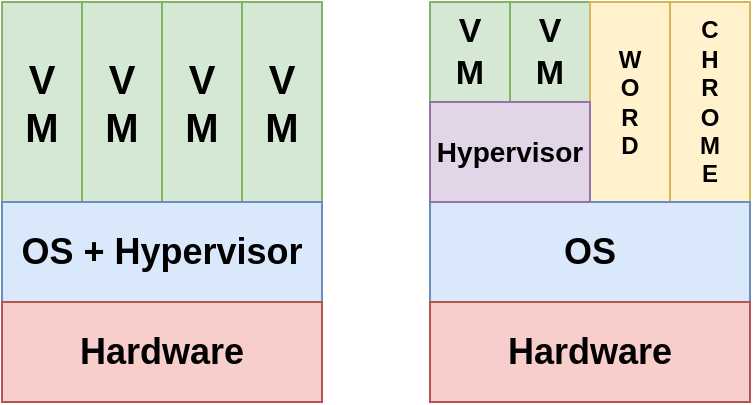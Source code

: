 <mxfile version="22.0.2" type="device">
  <diagram name="Page-1" id="6ugYEjoZdk8zQfkswFeW">
    <mxGraphModel dx="2074" dy="1196" grid="1" gridSize="10" guides="1" tooltips="1" connect="1" arrows="1" fold="1" page="1" pageScale="1" pageWidth="827" pageHeight="1169" math="0" shadow="0">
      <root>
        <mxCell id="0" />
        <mxCell id="1" parent="0" />
        <mxCell id="axoX5nLjKLJ5lcDH4ryV-1" value="" style="rounded=0;whiteSpace=wrap;html=1;" vertex="1" parent="1">
          <mxGeometry x="40" y="120" width="160" height="200" as="geometry" />
        </mxCell>
        <mxCell id="axoX5nLjKLJ5lcDH4ryV-2" value="" style="endArrow=none;html=1;rounded=0;entryX=0;entryY=0.75;entryDx=0;entryDy=0;exitX=1;exitY=0.75;exitDx=0;exitDy=0;" edge="1" parent="1" source="axoX5nLjKLJ5lcDH4ryV-1" target="axoX5nLjKLJ5lcDH4ryV-1">
          <mxGeometry width="50" height="50" relative="1" as="geometry">
            <mxPoint x="-100" y="320" as="sourcePoint" />
            <mxPoint x="-50" y="270" as="targetPoint" />
          </mxGeometry>
        </mxCell>
        <mxCell id="axoX5nLjKLJ5lcDH4ryV-3" value="" style="endArrow=none;html=1;rounded=0;entryX=0;entryY=0.75;entryDx=0;entryDy=0;exitX=1;exitY=0.75;exitDx=0;exitDy=0;" edge="1" parent="1">
          <mxGeometry width="50" height="50" relative="1" as="geometry">
            <mxPoint x="200" y="219.5" as="sourcePoint" />
            <mxPoint x="40" y="219.5" as="targetPoint" />
          </mxGeometry>
        </mxCell>
        <mxCell id="axoX5nLjKLJ5lcDH4ryV-4" value="" style="endArrow=none;html=1;rounded=0;entryX=0.25;entryY=0;entryDx=0;entryDy=0;" edge="1" parent="1" target="axoX5nLjKLJ5lcDH4ryV-1">
          <mxGeometry width="50" height="50" relative="1" as="geometry">
            <mxPoint x="80" y="220" as="sourcePoint" />
            <mxPoint x="-100" y="180" as="targetPoint" />
          </mxGeometry>
        </mxCell>
        <mxCell id="axoX5nLjKLJ5lcDH4ryV-5" value="" style="endArrow=none;html=1;rounded=0;entryX=0.25;entryY=0;entryDx=0;entryDy=0;" edge="1" parent="1">
          <mxGeometry width="50" height="50" relative="1" as="geometry">
            <mxPoint x="119.9" y="220" as="sourcePoint" />
            <mxPoint x="119.9" y="120" as="targetPoint" />
          </mxGeometry>
        </mxCell>
        <mxCell id="axoX5nLjKLJ5lcDH4ryV-6" value="" style="endArrow=none;html=1;rounded=0;entryX=0.25;entryY=0;entryDx=0;entryDy=0;" edge="1" parent="1">
          <mxGeometry width="50" height="50" relative="1" as="geometry">
            <mxPoint x="160" y="220" as="sourcePoint" />
            <mxPoint x="160" y="120" as="targetPoint" />
          </mxGeometry>
        </mxCell>
        <mxCell id="axoX5nLjKLJ5lcDH4ryV-7" value="&lt;b style=&quot;font-size: 20px;&quot;&gt;V&lt;br&gt;M&lt;/b&gt;" style="text;html=1;strokeColor=#82b366;fillColor=#d5e8d4;align=center;verticalAlign=middle;whiteSpace=wrap;rounded=0;direction=south;rotation=0;spacing=2;spacingTop=0;horizontal=1;" vertex="1" parent="1">
          <mxGeometry x="40" y="120" width="40" height="100" as="geometry" />
        </mxCell>
        <mxCell id="axoX5nLjKLJ5lcDH4ryV-8" value="&lt;b style=&quot;font-size: 20px;&quot;&gt;V&lt;br&gt;M&lt;/b&gt;" style="text;html=1;strokeColor=#82b366;fillColor=#d5e8d4;align=center;verticalAlign=middle;whiteSpace=wrap;rounded=0;direction=south;rotation=0;spacing=2;spacingTop=0;horizontal=1;" vertex="1" parent="1">
          <mxGeometry x="80" y="120" width="40" height="100" as="geometry" />
        </mxCell>
        <mxCell id="axoX5nLjKLJ5lcDH4ryV-9" value="&lt;b style=&quot;font-size: 20px;&quot;&gt;V&lt;br&gt;M&lt;/b&gt;" style="text;html=1;strokeColor=#82b366;fillColor=#d5e8d4;align=center;verticalAlign=middle;whiteSpace=wrap;rounded=0;direction=south;rotation=0;spacing=2;spacingTop=0;horizontal=1;" vertex="1" parent="1">
          <mxGeometry x="120" y="120" width="40" height="100" as="geometry" />
        </mxCell>
        <mxCell id="axoX5nLjKLJ5lcDH4ryV-10" value="&lt;b style=&quot;font-size: 20px;&quot;&gt;V&lt;br&gt;M&lt;/b&gt;" style="text;html=1;strokeColor=#82b366;fillColor=#d5e8d4;align=center;verticalAlign=middle;whiteSpace=wrap;rounded=0;direction=south;rotation=0;spacing=2;spacingTop=0;horizontal=1;" vertex="1" parent="1">
          <mxGeometry x="160" y="120" width="40" height="100" as="geometry" />
        </mxCell>
        <mxCell id="axoX5nLjKLJ5lcDH4ryV-12" value="&lt;b&gt;&lt;font style=&quot;font-size: 18px;&quot;&gt;OS + Hypervisor&lt;/font&gt;&lt;/b&gt;" style="text;html=1;strokeColor=#6c8ebf;fillColor=#dae8fc;align=center;verticalAlign=middle;whiteSpace=wrap;rounded=0;" vertex="1" parent="1">
          <mxGeometry x="40" y="220" width="160" height="50" as="geometry" />
        </mxCell>
        <mxCell id="axoX5nLjKLJ5lcDH4ryV-13" value="&lt;b&gt;&lt;font style=&quot;font-size: 18px;&quot;&gt;Hardware&lt;/font&gt;&lt;/b&gt;" style="text;html=1;strokeColor=#b85450;fillColor=#f8cecc;align=center;verticalAlign=middle;whiteSpace=wrap;rounded=0;" vertex="1" parent="1">
          <mxGeometry x="40" y="270" width="160" height="50" as="geometry" />
        </mxCell>
        <mxCell id="axoX5nLjKLJ5lcDH4ryV-14" value="" style="rounded=0;whiteSpace=wrap;html=1;" vertex="1" parent="1">
          <mxGeometry x="254" y="120" width="160" height="200" as="geometry" />
        </mxCell>
        <mxCell id="axoX5nLjKLJ5lcDH4ryV-15" value="" style="endArrow=none;html=1;rounded=0;entryX=0;entryY=0.75;entryDx=0;entryDy=0;exitX=1;exitY=0.75;exitDx=0;exitDy=0;" edge="1" parent="1" source="axoX5nLjKLJ5lcDH4ryV-14" target="axoX5nLjKLJ5lcDH4ryV-14">
          <mxGeometry width="50" height="50" relative="1" as="geometry">
            <mxPoint x="114" y="320" as="sourcePoint" />
            <mxPoint x="164" y="270" as="targetPoint" />
          </mxGeometry>
        </mxCell>
        <mxCell id="axoX5nLjKLJ5lcDH4ryV-16" value="" style="endArrow=none;html=1;rounded=0;entryX=0;entryY=0.75;entryDx=0;entryDy=0;exitX=1;exitY=0.75;exitDx=0;exitDy=0;" edge="1" parent="1">
          <mxGeometry width="50" height="50" relative="1" as="geometry">
            <mxPoint x="414" y="219.5" as="sourcePoint" />
            <mxPoint x="254" y="219.5" as="targetPoint" />
          </mxGeometry>
        </mxCell>
        <mxCell id="axoX5nLjKLJ5lcDH4ryV-17" value="" style="endArrow=none;html=1;rounded=0;entryX=0.25;entryY=0;entryDx=0;entryDy=0;" edge="1" parent="1" target="axoX5nLjKLJ5lcDH4ryV-14">
          <mxGeometry width="50" height="50" relative="1" as="geometry">
            <mxPoint x="294" y="220" as="sourcePoint" />
            <mxPoint x="114" y="180" as="targetPoint" />
          </mxGeometry>
        </mxCell>
        <mxCell id="axoX5nLjKLJ5lcDH4ryV-18" value="" style="endArrow=none;html=1;rounded=0;entryX=0.25;entryY=0;entryDx=0;entryDy=0;" edge="1" parent="1">
          <mxGeometry width="50" height="50" relative="1" as="geometry">
            <mxPoint x="333.9" y="220" as="sourcePoint" />
            <mxPoint x="333.9" y="120" as="targetPoint" />
          </mxGeometry>
        </mxCell>
        <mxCell id="axoX5nLjKLJ5lcDH4ryV-19" value="" style="endArrow=none;html=1;rounded=0;entryX=0.25;entryY=0;entryDx=0;entryDy=0;" edge="1" parent="1">
          <mxGeometry width="50" height="50" relative="1" as="geometry">
            <mxPoint x="374" y="220" as="sourcePoint" />
            <mxPoint x="374" y="120" as="targetPoint" />
          </mxGeometry>
        </mxCell>
        <mxCell id="axoX5nLjKLJ5lcDH4ryV-20" value="&lt;b style=&quot;font-size: 17px;&quot;&gt;V&lt;br&gt;M&lt;/b&gt;" style="text;html=1;strokeColor=#82b366;fillColor=#d5e8d4;align=center;verticalAlign=middle;whiteSpace=wrap;rounded=0;direction=south;rotation=0;spacing=2;spacingTop=0;horizontal=1;" vertex="1" parent="1">
          <mxGeometry x="254" y="120" width="40" height="50" as="geometry" />
        </mxCell>
        <mxCell id="axoX5nLjKLJ5lcDH4ryV-21" value="&lt;b style=&quot;font-size: 17px;&quot;&gt;V&lt;br&gt;M&lt;/b&gt;" style="text;html=1;strokeColor=#82b366;fillColor=#d5e8d4;align=center;verticalAlign=middle;whiteSpace=wrap;rounded=0;direction=south;rotation=0;spacing=2;spacingTop=0;horizontal=1;" vertex="1" parent="1">
          <mxGeometry x="294" y="120" width="40" height="50" as="geometry" />
        </mxCell>
        <mxCell id="axoX5nLjKLJ5lcDH4ryV-22" value="&lt;b style=&quot;&quot;&gt;&lt;span style=&quot;&quot;&gt;W&lt;br&gt;&lt;/span&gt;O&lt;br&gt;R&lt;br&gt;D&lt;/b&gt;" style="text;html=1;strokeColor=#d6b656;fillColor=#fff2cc;align=center;verticalAlign=middle;whiteSpace=wrap;rounded=0;direction=south;rotation=0;spacing=2;spacingTop=0;horizontal=1;" vertex="1" parent="1">
          <mxGeometry x="334" y="120" width="40" height="100" as="geometry" />
        </mxCell>
        <mxCell id="axoX5nLjKLJ5lcDH4ryV-23" value="&lt;b style=&quot;&quot;&gt;&lt;span style=&quot;&quot;&gt;C&lt;br&gt;&lt;/span&gt;H&lt;br&gt;R&lt;br&gt;O&lt;br&gt;M&lt;br&gt;E&lt;/b&gt;" style="text;html=1;strokeColor=#d6b656;fillColor=#fff2cc;align=center;verticalAlign=middle;whiteSpace=wrap;rounded=0;direction=south;rotation=0;spacing=2;spacingTop=0;horizontal=1;" vertex="1" parent="1">
          <mxGeometry x="374" y="120" width="40" height="100" as="geometry" />
        </mxCell>
        <mxCell id="axoX5nLjKLJ5lcDH4ryV-24" value="&lt;b&gt;&lt;font style=&quot;font-size: 18px;&quot;&gt;OS&lt;/font&gt;&lt;/b&gt;" style="text;html=1;strokeColor=#6c8ebf;fillColor=#dae8fc;align=center;verticalAlign=middle;whiteSpace=wrap;rounded=0;" vertex="1" parent="1">
          <mxGeometry x="254" y="220" width="160" height="50" as="geometry" />
        </mxCell>
        <mxCell id="axoX5nLjKLJ5lcDH4ryV-25" value="&lt;b&gt;&lt;font style=&quot;font-size: 18px;&quot;&gt;Hardware&lt;/font&gt;&lt;/b&gt;" style="text;html=1;strokeColor=#b85450;fillColor=#f8cecc;align=center;verticalAlign=middle;whiteSpace=wrap;rounded=0;" vertex="1" parent="1">
          <mxGeometry x="254" y="270" width="160" height="50" as="geometry" />
        </mxCell>
        <mxCell id="axoX5nLjKLJ5lcDH4ryV-26" value="&lt;b style=&quot;border-color: var(--border-color);&quot;&gt;&lt;font style=&quot;border-color: var(--border-color); font-size: 14px;&quot;&gt;Hypervisor&lt;/font&gt;&lt;/b&gt;" style="text;html=1;strokeColor=#9673a6;fillColor=#e1d5e7;align=center;verticalAlign=middle;whiteSpace=wrap;rounded=0;" vertex="1" parent="1">
          <mxGeometry x="254" y="170" width="80" height="50" as="geometry" />
        </mxCell>
      </root>
    </mxGraphModel>
  </diagram>
</mxfile>
